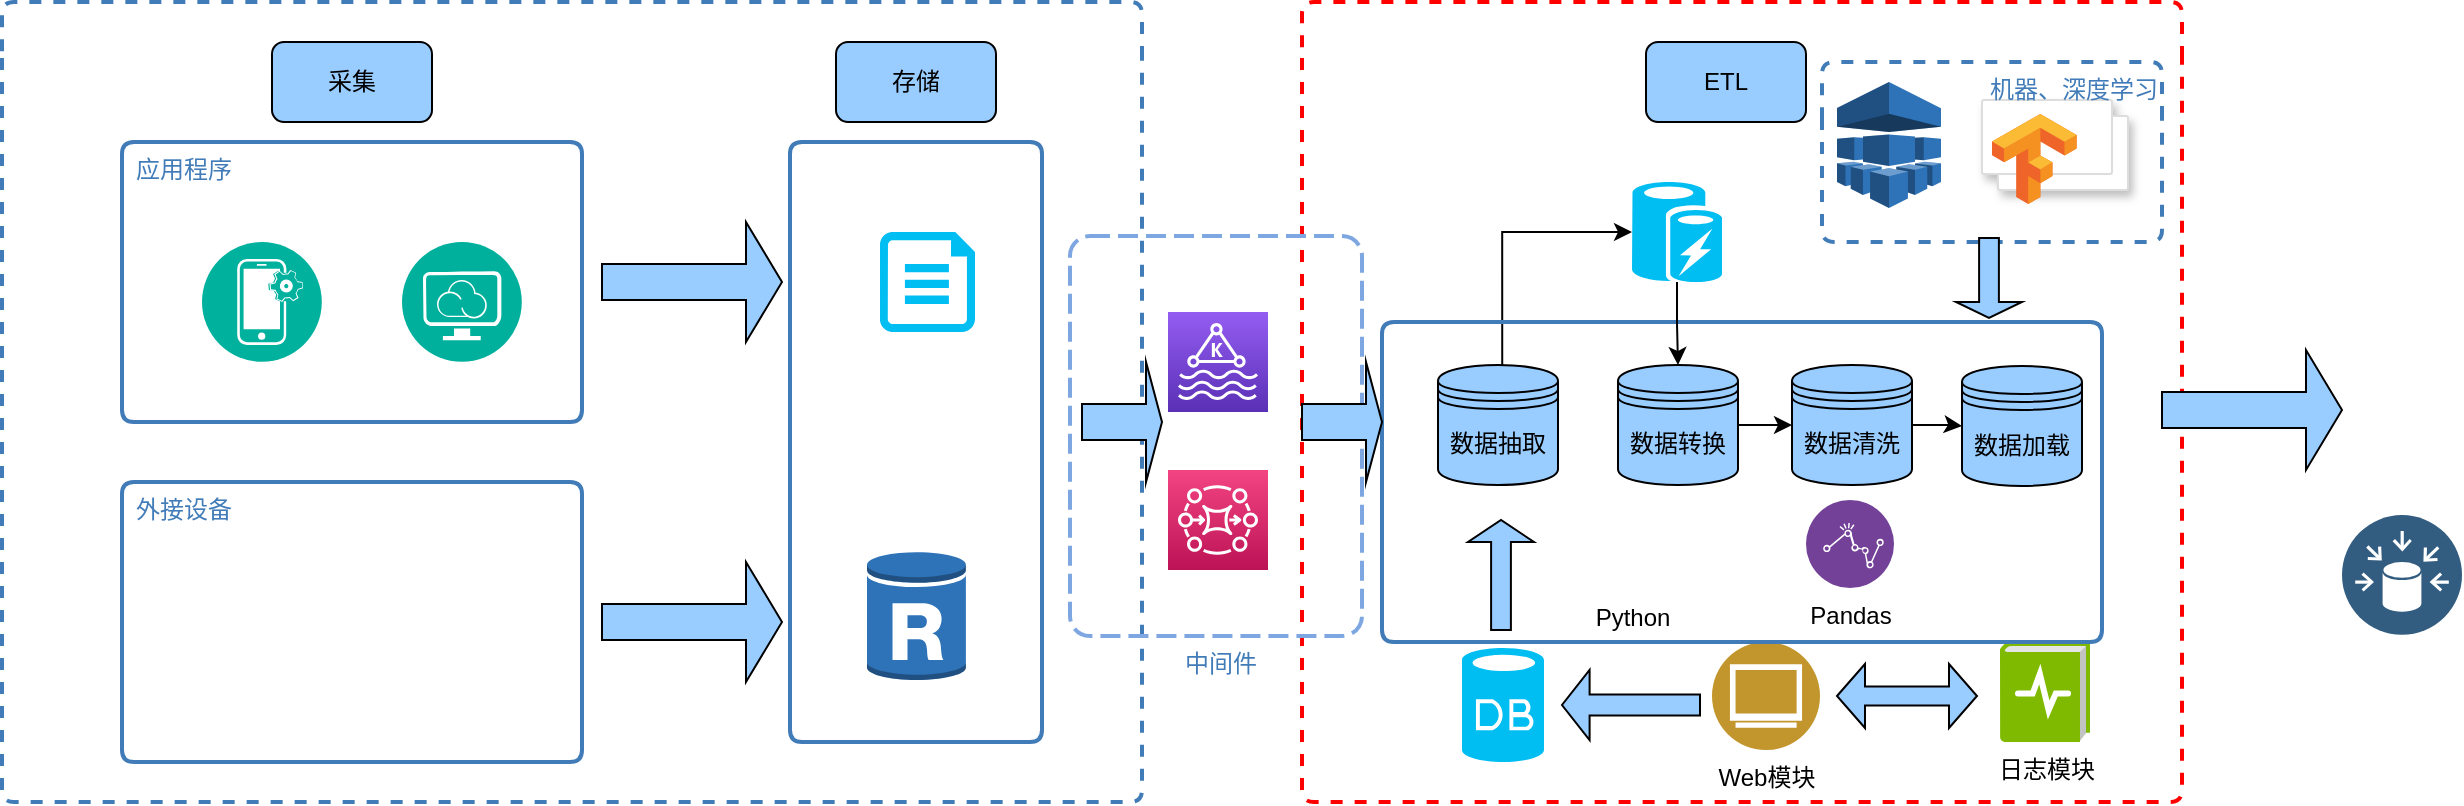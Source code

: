 <mxfile version="10.4.6" type="github"><diagram id="2f404044-711c-603c-8f00-f6bb4c023d3c" name="Page-1"><mxGraphModel dx="898" dy="382" grid="1" gridSize="10" guides="1" tooltips="1" connect="1" arrows="1" fold="1" page="1" pageScale="1" pageWidth="1169" pageHeight="827" background="#ffffff" math="0" shadow="0"><root><mxCell id="0"/><mxCell id="1" parent="0"/><mxCell id="7HiGvnFMaJyMcb7WEFgA-241" value="" style="swimlane;fontStyle=0;horizontal=1;collapsible=0;startSize=28;swimlaneLine=0;swimlaneFillColor=none;fillColor=none;rounded=1;whiteSpace=wrap;html=1;absoluteArcSize=1;arcSize=12;strokeColor=#417CB9;fillColor=none;fontColor=#417CB9;verticalAlign=top;align=left;spacingLeft=5;dashed=1;strokeWidth=2;" vertex="1" parent="1"><mxGeometry x="50" y="40" width="570" height="400" as="geometry"/></mxCell><mxCell id="7HiGvnFMaJyMcb7WEFgA-242" value="应用程序" style="swimlane;fontStyle=0;horizontal=1;collapsible=0;startSize=28;swimlaneLine=0;swimlaneFillColor=none;fillColor=none;rounded=1;whiteSpace=wrap;html=1;absoluteArcSize=1;arcSize=12;strokeColor=#417CB9;fontColor=#417CB9;verticalAlign=top;align=left;spacingLeft=5;dashed=0;strokeWidth=2;" vertex="1" parent="7HiGvnFMaJyMcb7WEFgA-241"><mxGeometry x="60" y="70" width="230" height="140" as="geometry"/></mxCell><mxCell id="7HiGvnFMaJyMcb7WEFgA-243" value="" style="aspect=fixed;perimeter=ellipsePerimeter;html=1;align=center;shadow=0;dashed=0;image;image=img/lib/ibm/management/device_management.svg;" vertex="1" parent="7HiGvnFMaJyMcb7WEFgA-242"><mxGeometry x="40" y="50" width="60" height="60" as="geometry"/></mxCell><mxCell id="7HiGvnFMaJyMcb7WEFgA-244" value="" style="aspect=fixed;perimeter=ellipsePerimeter;html=1;align=center;shadow=0;dashed=0;image;image=img/lib/ibm/management/provider_cloud_portal_service.svg;" vertex="1" parent="7HiGvnFMaJyMcb7WEFgA-242"><mxGeometry x="140" y="50" width="60" height="60" as="geometry"/></mxCell><mxCell id="7HiGvnFMaJyMcb7WEFgA-245" value="采集" style="rounded=1;whiteSpace=wrap;html=1;strokeColor=#000000;fillColor=#99CCFF;" vertex="1" parent="7HiGvnFMaJyMcb7WEFgA-241"><mxGeometry x="135" y="20" width="80" height="40" as="geometry"/></mxCell><mxCell id="7HiGvnFMaJyMcb7WEFgA-252" value="外接设备" style="swimlane;fontStyle=0;horizontal=1;collapsible=0;startSize=28;swimlaneLine=0;swimlaneFillColor=none;fillColor=none;rounded=1;whiteSpace=wrap;html=1;absoluteArcSize=1;arcSize=12;strokeColor=#417CB9;fontColor=#417CB9;verticalAlign=top;align=left;spacingLeft=5;dashed=0;strokeWidth=2;" vertex="1" parent="7HiGvnFMaJyMcb7WEFgA-241"><mxGeometry x="60" y="240" width="230" height="140" as="geometry"/></mxCell><mxCell id="7HiGvnFMaJyMcb7WEFgA-250" value="" style="shape=image;html=1;verticalAlign=top;verticalLabelPosition=bottom;labelBackgroundColor=#ffffff;imageAspect=0;aspect=fixed;image=https://cdn0.iconfinder.com/data/icons/interior-and-decor-vol-1-1/512/10-128.png;strokeColor=#000000;fillColor=#99CCFF;" vertex="1" parent="7HiGvnFMaJyMcb7WEFgA-252"><mxGeometry x="30" y="37" width="73" height="73" as="geometry"/></mxCell><mxCell id="7HiGvnFMaJyMcb7WEFgA-251" value="" style="shape=image;html=1;verticalAlign=top;verticalLabelPosition=bottom;labelBackgroundColor=#ffffff;imageAspect=0;aspect=fixed;image=https://cdn4.iconfinder.com/data/icons/healthy-life-line-live-long-and-prosper/512/Weight_control-128.png;strokeColor=#000000;fillColor=#99CCFF;" vertex="1" parent="7HiGvnFMaJyMcb7WEFgA-252"><mxGeometry x="130" y="29.5" width="81" height="81" as="geometry"/></mxCell><mxCell id="7HiGvnFMaJyMcb7WEFgA-255" value="存储" style="rounded=1;whiteSpace=wrap;html=1;strokeColor=#000000;fillColor=#99CCFF;" vertex="1" parent="7HiGvnFMaJyMcb7WEFgA-241"><mxGeometry x="417" y="20" width="80" height="40" as="geometry"/></mxCell><mxCell id="7HiGvnFMaJyMcb7WEFgA-256" value="" style="swimlane;fontStyle=0;horizontal=1;collapsible=0;startSize=28;swimlaneLine=0;swimlaneFillColor=none;fillColor=none;rounded=1;whiteSpace=wrap;html=1;absoluteArcSize=1;arcSize=12;strokeColor=#417CB9;fontColor=#417CB9;verticalAlign=top;align=left;spacingLeft=5;dashed=0;strokeWidth=2;" vertex="1" parent="7HiGvnFMaJyMcb7WEFgA-241"><mxGeometry x="394" y="70" width="126" height="300" as="geometry"/></mxCell><mxCell id="7HiGvnFMaJyMcb7WEFgA-259" value="" style="verticalLabelPosition=bottom;html=1;verticalAlign=top;align=center;strokeColor=none;fillColor=#00BEF2;shape=mxgraph.azure.cloud_services_configuration_file;" vertex="1" parent="7HiGvnFMaJyMcb7WEFgA-256"><mxGeometry x="45" y="45" width="47.5" height="50" as="geometry"/></mxCell><mxCell id="7HiGvnFMaJyMcb7WEFgA-268" value="" style="outlineConnect=0;dashed=0;verticalLabelPosition=bottom;verticalAlign=top;align=center;html=1;shape=mxgraph.aws3.rds_db_instance_read_replica;fillColor=#2E73B8;gradientColor=none;strokeColor=#000000;" vertex="1" parent="7HiGvnFMaJyMcb7WEFgA-256"><mxGeometry x="38.5" y="204" width="49.5" height="66" as="geometry"/></mxCell><mxCell id="7HiGvnFMaJyMcb7WEFgA-266" value="" style="shape=singleArrow;whiteSpace=wrap;html=1;strokeColor=#000000;fillColor=#99CCFF;" vertex="1" parent="7HiGvnFMaJyMcb7WEFgA-241"><mxGeometry x="300" y="110" width="90" height="60" as="geometry"/></mxCell><mxCell id="7HiGvnFMaJyMcb7WEFgA-267" value="" style="shape=singleArrow;whiteSpace=wrap;html=1;strokeColor=#000000;fillColor=#99CCFF;" vertex="1" parent="7HiGvnFMaJyMcb7WEFgA-241"><mxGeometry x="300" y="280" width="90" height="60" as="geometry"/></mxCell><mxCell id="7HiGvnFMaJyMcb7WEFgA-270" value="" style="swimlane;fontStyle=0;horizontal=1;collapsible=0;startSize=28;swimlaneLine=0;swimlaneFillColor=none;fillColor=none;rounded=1;whiteSpace=wrap;html=1;absoluteArcSize=1;arcSize=12;strokeColor=#FF0000;fillColor=none;fontColor=#417CB9;verticalAlign=top;align=left;spacingLeft=5;dashed=1;strokeWidth=2;" vertex="1" parent="1"><mxGeometry x="700" y="40" width="440" height="400" as="geometry"/></mxCell><mxCell id="7HiGvnFMaJyMcb7WEFgA-271" value="ETL" style="rounded=1;whiteSpace=wrap;html=1;strokeColor=#000000;fillColor=#99CCFF;" vertex="1" parent="7HiGvnFMaJyMcb7WEFgA-270"><mxGeometry x="172" y="20" width="80" height="40" as="geometry"/></mxCell><mxCell id="7HiGvnFMaJyMcb7WEFgA-277" value="Web模块" style="aspect=fixed;perimeter=ellipsePerimeter;html=1;align=center;shadow=0;dashed=0;image;image=img/lib/ibm/users/browser.svg;strokeColor=#FF0000;fillColor=#99CCFF;" vertex="1" parent="7HiGvnFMaJyMcb7WEFgA-270"><mxGeometry x="205" y="320" width="54" height="54" as="geometry"/></mxCell><mxCell id="7HiGvnFMaJyMcb7WEFgA-278" value="日志模块" style="aspect=fixed;html=1;perimeter=none;align=center;shadow=0;dashed=0;image;fontSize=12;image=img/lib/mscae/LogDiagnostics.svg;strokeColor=#FF0000;fillColor=#99CCFF;" vertex="1" parent="7HiGvnFMaJyMcb7WEFgA-270"><mxGeometry x="349" y="320" width="45" height="50" as="geometry"/></mxCell><mxCell id="7HiGvnFMaJyMcb7WEFgA-279" value="" style="shape=doubleArrow;whiteSpace=wrap;html=1;strokeColor=#000000;fillColor=#99CCFF;" vertex="1" parent="7HiGvnFMaJyMcb7WEFgA-270"><mxGeometry x="267.5" y="331" width="70" height="32" as="geometry"/></mxCell><mxCell id="7HiGvnFMaJyMcb7WEFgA-280" value="" style="verticalLabelPosition=bottom;html=1;verticalAlign=top;align=center;strokeColor=none;fillColor=#00BEF2;shape=mxgraph.azure.database;" vertex="1" parent="7HiGvnFMaJyMcb7WEFgA-270"><mxGeometry x="80" y="323" width="41" height="57" as="geometry"/></mxCell><mxCell id="7HiGvnFMaJyMcb7WEFgA-299" style="edgeStyle=orthogonalEdgeStyle;rounded=0;orthogonalLoop=1;jettySize=auto;html=1;entryX=0;entryY=0.5;entryDx=0;entryDy=0;entryPerimeter=0;exitX=0.167;exitY=0.2;exitDx=0;exitDy=0;exitPerimeter=0;" edge="1" parent="7HiGvnFMaJyMcb7WEFgA-270" source="7HiGvnFMaJyMcb7WEFgA-289" target="7HiGvnFMaJyMcb7WEFgA-297"><mxGeometry relative="1" as="geometry"><Array as="points"><mxPoint x="100" y="115"/></Array></mxGeometry></mxCell><mxCell id="7HiGvnFMaJyMcb7WEFgA-285" value="数据抽取" style="shape=datastore;whiteSpace=wrap;html=1;strokeColor=#000000;fillColor=#99CCFF;" vertex="1" parent="7HiGvnFMaJyMcb7WEFgA-270"><mxGeometry x="68" y="181.5" width="60" height="60" as="geometry"/></mxCell><mxCell id="7HiGvnFMaJyMcb7WEFgA-301" style="edgeStyle=orthogonalEdgeStyle;rounded=0;orthogonalLoop=1;jettySize=auto;html=1;entryX=0;entryY=0.5;entryDx=0;entryDy=0;" edge="1" parent="7HiGvnFMaJyMcb7WEFgA-270" source="7HiGvnFMaJyMcb7WEFgA-286" target="7HiGvnFMaJyMcb7WEFgA-287"><mxGeometry relative="1" as="geometry"/></mxCell><mxCell id="7HiGvnFMaJyMcb7WEFgA-286" value="数据转换" style="shape=datastore;whiteSpace=wrap;html=1;strokeColor=#000000;fillColor=#99CCFF;" vertex="1" parent="7HiGvnFMaJyMcb7WEFgA-270"><mxGeometry x="158" y="181.5" width="60" height="60" as="geometry"/></mxCell><mxCell id="7HiGvnFMaJyMcb7WEFgA-302" style="edgeStyle=orthogonalEdgeStyle;rounded=0;orthogonalLoop=1;jettySize=auto;html=1;entryX=0;entryY=0.5;entryDx=0;entryDy=0;" edge="1" parent="7HiGvnFMaJyMcb7WEFgA-270" source="7HiGvnFMaJyMcb7WEFgA-287" target="7HiGvnFMaJyMcb7WEFgA-288"><mxGeometry relative="1" as="geometry"/></mxCell><mxCell id="7HiGvnFMaJyMcb7WEFgA-287" value="数据清洗" style="shape=datastore;whiteSpace=wrap;html=1;strokeColor=#000000;fillColor=#99CCFF;" vertex="1" parent="7HiGvnFMaJyMcb7WEFgA-270"><mxGeometry x="245" y="181.5" width="60" height="60" as="geometry"/></mxCell><mxCell id="7HiGvnFMaJyMcb7WEFgA-288" value="数据加载" style="shape=datastore;whiteSpace=wrap;html=1;strokeColor=#000000;fillColor=#99CCFF;" vertex="1" parent="7HiGvnFMaJyMcb7WEFgA-270"><mxGeometry x="330" y="182" width="60" height="60" as="geometry"/></mxCell><mxCell id="7HiGvnFMaJyMcb7WEFgA-289" value="" style="swimlane;fontStyle=0;horizontal=1;collapsible=0;startSize=28;swimlaneLine=0;swimlaneFillColor=none;fillColor=none;rounded=1;whiteSpace=wrap;html=1;absoluteArcSize=1;arcSize=12;strokeColor=#417CB9;fontColor=#417CB9;verticalAlign=top;align=left;spacingLeft=5;dashed=0;strokeWidth=2;" vertex="1" parent="7HiGvnFMaJyMcb7WEFgA-270"><mxGeometry x="40" y="160" width="360" height="160" as="geometry"/></mxCell><mxCell id="7HiGvnFMaJyMcb7WEFgA-304" value="Pandas" style="aspect=fixed;perimeter=ellipsePerimeter;html=1;align=center;shadow=0;dashed=0;image;image=img/lib/ibm/analytics/analytics.svg;strokeColor=#000000;fillColor=#99CCFF;" vertex="1" parent="7HiGvnFMaJyMcb7WEFgA-289"><mxGeometry x="212" y="89" width="44" height="44" as="geometry"/></mxCell><mxCell id="7HiGvnFMaJyMcb7WEFgA-303" value="Python" style="shape=image;html=1;verticalAlign=top;verticalLabelPosition=bottom;labelBackgroundColor=#ffffff;imageAspect=0;aspect=fixed;image=https://cdn4.iconfinder.com/data/icons/logos-and-brands/512/267_Python_logo-128.png;strokeColor=#000000;fillColor=#99CCFF;" vertex="1" parent="7HiGvnFMaJyMcb7WEFgA-289"><mxGeometry x="105" y="94.5" width="39" height="39" as="geometry"/></mxCell><mxCell id="7HiGvnFMaJyMcb7WEFgA-293" value="" style="shape=singleArrow;direction=west;whiteSpace=wrap;html=1;strokeColor=#000000;fillColor=#99CCFF;" vertex="1" parent="7HiGvnFMaJyMcb7WEFgA-270"><mxGeometry x="130" y="334" width="69" height="35" as="geometry"/></mxCell><mxCell id="7HiGvnFMaJyMcb7WEFgA-296" value="" style="shape=singleArrow;direction=north;whiteSpace=wrap;html=1;strokeColor=#000000;fillColor=#99CCFF;" vertex="1" parent="7HiGvnFMaJyMcb7WEFgA-270"><mxGeometry x="83" y="259" width="33" height="55" as="geometry"/></mxCell><mxCell id="7HiGvnFMaJyMcb7WEFgA-300" style="edgeStyle=orthogonalEdgeStyle;rounded=0;orthogonalLoop=1;jettySize=auto;html=1;" edge="1" parent="7HiGvnFMaJyMcb7WEFgA-270" source="7HiGvnFMaJyMcb7WEFgA-297" target="7HiGvnFMaJyMcb7WEFgA-286"><mxGeometry relative="1" as="geometry"/></mxCell><mxCell id="7HiGvnFMaJyMcb7WEFgA-297" value="" style="verticalLabelPosition=bottom;html=1;verticalAlign=top;align=center;strokeColor=none;fillColor=#00BEF2;shape=mxgraph.azure.azure_cache;" vertex="1" parent="7HiGvnFMaJyMcb7WEFgA-270"><mxGeometry x="165" y="90" width="45" height="50" as="geometry"/></mxCell><mxCell id="7HiGvnFMaJyMcb7WEFgA-305" value="" style="outlineConnect=0;dashed=0;verticalLabelPosition=bottom;verticalAlign=top;align=center;html=1;shape=mxgraph.aws3.machine_learning;fillColor=#2E73B8;gradientColor=none;strokeColor=#000000;" vertex="1" parent="7HiGvnFMaJyMcb7WEFgA-270"><mxGeometry x="267.5" y="40" width="52" height="63" as="geometry"/></mxCell><mxCell id="7HiGvnFMaJyMcb7WEFgA-306" value="" style="shape=mxgraph.gcp2.doubleRect;strokeColor=#dddddd;fillColor=#ffffff;shadow=1;strokeWidth=1;" vertex="1" parent="7HiGvnFMaJyMcb7WEFgA-270"><mxGeometry x="340" y="49" width="73" height="45" as="geometry"/></mxCell><mxCell id="7HiGvnFMaJyMcb7WEFgA-307" value="" style="dashed=0;connectable=0;html=1;fillColor=#5184F3;strokeColor=none;shape=mxgraph.gcp2.tensorflow_logo;part=1;labelPosition=right;verticalLabelPosition=middle;align=left;verticalAlign=middle;spacingLeft=5;fontColor=#999999;fontSize=12;" vertex="1" parent="7HiGvnFMaJyMcb7WEFgA-306"><mxGeometry width="42.3" height="45" relative="1" as="geometry"><mxPoint x="5" y="7" as="offset"/></mxGeometry></mxCell><mxCell id="7HiGvnFMaJyMcb7WEFgA-308" value="机器、深度学习" style="swimlane;fontStyle=0;horizontal=1;collapsible=0;startSize=28;swimlaneLine=0;swimlaneFillColor=none;fillColor=none;rounded=1;whiteSpace=wrap;html=1;absoluteArcSize=1;arcSize=12;strokeColor=#417CB9;fontColor=#417CB9;verticalAlign=top;align=right;spacingLeft=5;dashed=1;strokeWidth=2;" vertex="1" parent="7HiGvnFMaJyMcb7WEFgA-270"><mxGeometry x="260" y="30" width="170" height="90" as="geometry"/></mxCell><mxCell id="7HiGvnFMaJyMcb7WEFgA-272" value="" style="outlineConnect=0;fontColor=#232F3E;gradientColor=#945DF2;gradientDirection=north;fillColor=#5A30B5;strokeColor=#ffffff;dashed=0;verticalLabelPosition=bottom;verticalAlign=top;align=center;html=1;fontSize=12;fontStyle=0;aspect=fixed;shape=mxgraph.aws4.resourceIcon;resIcon=mxgraph.aws4.managed_streaming_for_kafka;" vertex="1" parent="1"><mxGeometry x="633" y="195" width="50" height="50" as="geometry"/></mxCell><mxCell id="7HiGvnFMaJyMcb7WEFgA-273" value="" style="outlineConnect=0;fontColor=#232F3E;gradientColor=#F34482;gradientDirection=north;fillColor=#BC1356;strokeColor=#ffffff;dashed=0;verticalLabelPosition=bottom;verticalAlign=top;align=center;html=1;fontSize=12;fontStyle=0;aspect=fixed;shape=mxgraph.aws4.resourceIcon;resIcon=mxgraph.aws4.mq;" vertex="1" parent="1"><mxGeometry x="633" y="274" width="50" height="50" as="geometry"/></mxCell><mxCell id="7HiGvnFMaJyMcb7WEFgA-274" value="中间件" style="rounded=1;whiteSpace=wrap;html=1;absoluteArcSize=1;arcSize=20;strokeColor=#7EA6E0;fillColor=none;fontColor=#417CB9;verticalAlign=top;align=center;spacingLeft=5;dashed=1;dashPattern=5 2;labelPosition=center;verticalLabelPosition=bottom;strokeWidth=2;" vertex="1" parent="1"><mxGeometry x="584" y="157" width="146" height="200" as="geometry"/></mxCell><mxCell id="7HiGvnFMaJyMcb7WEFgA-275" value="" style="shape=singleArrow;whiteSpace=wrap;html=1;strokeColor=#000000;fillColor=#99CCFF;" vertex="1" parent="1"><mxGeometry x="590" y="220" width="40" height="60" as="geometry"/></mxCell><mxCell id="7HiGvnFMaJyMcb7WEFgA-276" value="" style="shape=singleArrow;whiteSpace=wrap;html=1;strokeColor=#000000;fillColor=#99CCFF;" vertex="1" parent="1"><mxGeometry x="700" y="220" width="40" height="60" as="geometry"/></mxCell><mxCell id="7HiGvnFMaJyMcb7WEFgA-284" value="" style="aspect=fixed;perimeter=ellipsePerimeter;html=1;align=center;shadow=0;dashed=0;image;image=img/lib/ibm/data/data_sources.svg;strokeColor=#000000;fillColor=#99CCFF;" vertex="1" parent="1"><mxGeometry x="1220" y="296.5" width="60" height="60" as="geometry"/></mxCell><mxCell id="7HiGvnFMaJyMcb7WEFgA-309" value="" style="shape=singleArrow;direction=south;whiteSpace=wrap;html=1;strokeColor=#000000;fillColor=#99CCFF;" vertex="1" parent="1"><mxGeometry x="1027" y="158" width="33" height="40" as="geometry"/></mxCell><mxCell id="7HiGvnFMaJyMcb7WEFgA-310" value="" style="shape=singleArrow;whiteSpace=wrap;html=1;strokeColor=#000000;fillColor=#99CCFF;" vertex="1" parent="1"><mxGeometry x="1130" y="214" width="90" height="60" as="geometry"/></mxCell></root></mxGraphModel></diagram></mxfile>